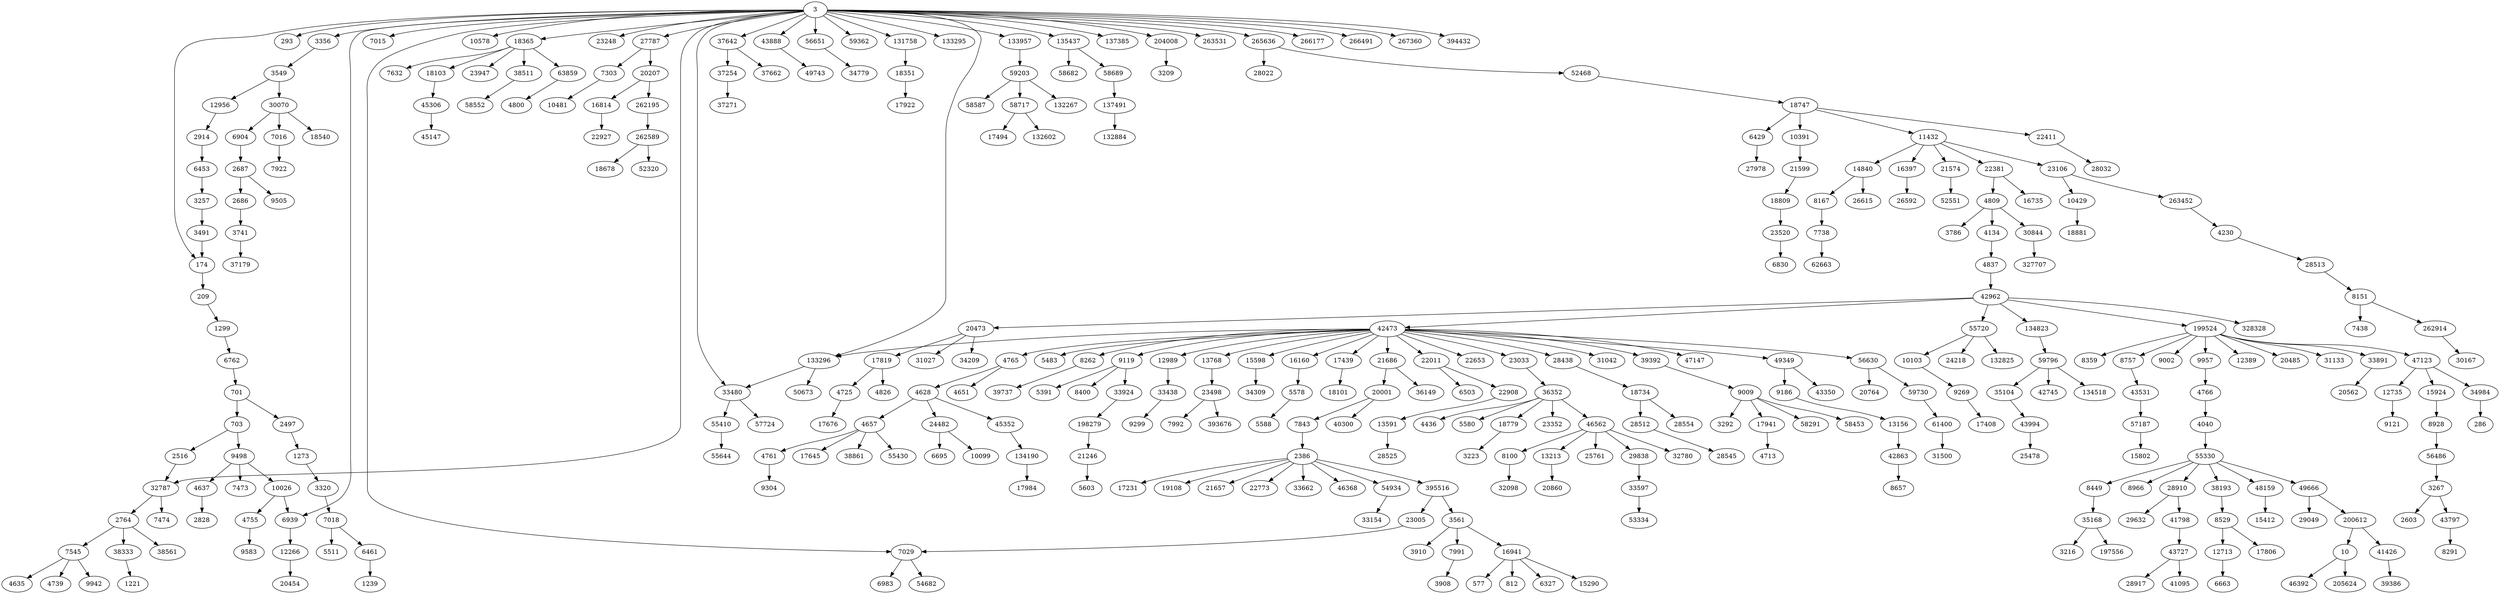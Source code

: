 digraph {
  // Node definitions.
  3;
  10;
  174;
  209;
  286;
  293;
  577;
  701;
  703;
  812;
  1221;
  1239;
  1273;
  1299;
  2386;
  2497;
  2516;
  2603;
  2686;
  2687;
  2764;
  2828;
  2914;
  3209;
  3216;
  3223;
  3257;
  3267;
  3292;
  3320;
  3356;
  3491;
  3549;
  3561;
  3741;
  3786;
  3908;
  3910;
  4040;
  4134;
  4230;
  4436;
  4628;
  4635;
  4637;
  4651;
  4657;
  4713;
  4725;
  4739;
  4755;
  4761;
  4765;
  4766;
  4800;
  4809;
  4826;
  4837;
  5391;
  5483;
  5511;
  5578;
  5580;
  5588;
  5603;
  6327;
  6429;
  6453;
  6461;
  6503;
  6663;
  6695;
  6762;
  6830;
  6904;
  6939;
  6983;
  7015;
  7016;
  7018;
  7029;
  7303;
  7438;
  7473;
  7474;
  7545;
  7632;
  7738;
  7843;
  7922;
  7991;
  7992;
  8100;
  8151;
  8167;
  8262;
  8291;
  8359;
  8400;
  8449;
  8529;
  8657;
  8757;
  8928;
  8966;
  9002;
  9009;
  9119;
  9121;
  9186;
  9269;
  9299;
  9304;
  9498;
  9505;
  9583;
  9942;
  9957;
  10026;
  10099;
  10103;
  10391;
  10429;
  10481;
  10578;
  11432;
  12266;
  12389;
  12713;
  12735;
  12956;
  12989;
  13156;
  13213;
  13591;
  13768;
  14840;
  15290;
  15412;
  15598;
  15802;
  15924;
  16160;
  16397;
  16735;
  16814;
  16941;
  17231;
  17408;
  17439;
  17494;
  17645;
  17676;
  17806;
  17819;
  17922;
  17941;
  17984;
  18101;
  18103;
  18351;
  18365;
  18540;
  18678;
  18734;
  18747;
  18779;
  18809;
  18881;
  19108;
  20001;
  20207;
  20454;
  20473;
  20485;
  20562;
  20764;
  20860;
  21246;
  21574;
  21599;
  21657;
  21686;
  22011;
  22381;
  22411;
  22653;
  22773;
  22908;
  22927;
  23005;
  23033;
  23106;
  23248;
  23352;
  23498;
  23520;
  23947;
  24218;
  24482;
  25478;
  25761;
  26592;
  26615;
  27787;
  27978;
  28022;
  28032;
  28438;
  28512;
  28513;
  28525;
  28545;
  28554;
  28910;
  28917;
  29049;
  29632;
  29838;
  30070;
  30167;
  30844;
  31027;
  31042;
  31133;
  31500;
  32098;
  32780;
  32787;
  33154;
  33438;
  33480;
  33597;
  33662;
  33891;
  33924;
  34209;
  34309;
  34779;
  34984;
  35104;
  35168;
  36149;
  36352;
  37179;
  37254;
  37271;
  37642;
  37662;
  38193;
  38333;
  38511;
  38561;
  38861;
  39386;
  39392;
  39737;
  40300;
  41095;
  41426;
  41798;
  42473;
  42745;
  42863;
  42962;
  43350;
  43531;
  43727;
  43797;
  43888;
  43994;
  45147;
  45306;
  45352;
  46368;
  46392;
  46562;
  47123;
  47147;
  48159;
  49349;
  49666;
  49743;
  50673;
  52320;
  52468;
  52551;
  53334;
  54682;
  54934;
  55330;
  55410;
  55430;
  55644;
  55720;
  56486;
  56630;
  56651;
  57187;
  57724;
  58291;
  58453;
  58552;
  58587;
  58682;
  58689;
  58717;
  59203;
  59362;
  59730;
  59796;
  61400;
  62663;
  63859;
  131758;
  132267;
  132602;
  132825;
  132884;
  133295;
  133296;
  133957;
  134190;
  134518;
  134823;
  135437;
  137385;
  137491;
  197556;
  198279;
  199524;
  200612;
  204008;
  205624;
  262195;
  262589;
  262914;
  263452;
  263531;
  265636;
  266177;
  266491;
  267360;
  327707;
  328328;
  393676;
  394432;
  395516;

  // Edge definitions.
  3 -> 174;
  3 -> 293;
  3 -> 3356;
  3 -> 6939;
  3 -> 7015;
  3 -> 7029;
  3 -> 10578;
  3 -> 18365;
  3 -> 23248;
  3 -> 27787;
  3 -> 32787;
  3 -> 33480;
  3 -> 37642;
  3 -> 43888;
  3 -> 56651;
  3 -> 59362;
  3 -> 131758;
  3 -> 133295;
  3 -> 133296;
  3 -> 133957;
  3 -> 135437;
  3 -> 137385;
  3 -> 204008;
  3 -> 263531;
  3 -> 265636;
  3 -> 266177;
  3 -> 266491;
  3 -> 267360;
  3 -> 394432;
  10 -> 46392;
  10 -> 205624;
  174 -> 209;
  209 -> 1299;
  701 -> 703;
  701 -> 2497;
  703 -> 2516;
  703 -> 9498;
  1273 -> 3320;
  1299 -> 6762;
  2386 -> 17231;
  2386 -> 19108;
  2386 -> 21657;
  2386 -> 22773;
  2386 -> 33662;
  2386 -> 46368;
  2386 -> 54934;
  2386 -> 395516;
  2497 -> 1273;
  2516 -> 32787;
  2686 -> 3741;
  2687 -> 2686;
  2687 -> 9505;
  2764 -> 7545;
  2764 -> 38333;
  2764 -> 38561;
  2914 -> 6453;
  3257 -> 3491;
  3267 -> 2603;
  3267 -> 43797;
  3320 -> 7018;
  3356 -> 3549;
  3491 -> 174;
  3549 -> 12956;
  3549 -> 30070;
  3561 -> 3910;
  3561 -> 7991;
  3561 -> 16941;
  3741 -> 37179;
  4040 -> 55330;
  4134 -> 4837;
  4230 -> 28513;
  4628 -> 4657;
  4628 -> 24482;
  4628 -> 45352;
  4637 -> 2828;
  4657 -> 4761;
  4657 -> 17645;
  4657 -> 38861;
  4657 -> 55430;
  4725 -> 17676;
  4755 -> 9583;
  4761 -> 9304;
  4765 -> 4628;
  4765 -> 4651;
  4766 -> 4040;
  4809 -> 3786;
  4809 -> 4134;
  4809 -> 30844;
  4837 -> 42962;
  5578 -> 5588;
  6429 -> 27978;
  6453 -> 3257;
  6461 -> 1239;
  6762 -> 701;
  6904 -> 2687;
  6939 -> 12266;
  7016 -> 7922;
  7018 -> 5511;
  7018 -> 6461;
  7029 -> 6983;
  7029 -> 54682;
  7303 -> 10481;
  7545 -> 4635;
  7545 -> 4739;
  7545 -> 9942;
  7738 -> 62663;
  7843 -> 2386;
  7991 -> 3908;
  8100 -> 32098;
  8151 -> 7438;
  8151 -> 262914;
  8167 -> 7738;
  8262 -> 39737;
  8449 -> 35168;
  8529 -> 12713;
  8529 -> 17806;
  8757 -> 43531;
  8928 -> 56486;
  9009 -> 3292;
  9009 -> 17941;
  9009 -> 58291;
  9009 -> 58453;
  9119 -> 5391;
  9119 -> 8400;
  9119 -> 33924;
  9186 -> 13156;
  9269 -> 17408;
  9498 -> 4637;
  9498 -> 7473;
  9498 -> 10026;
  9957 -> 4766;
  10026 -> 4755;
  10026 -> 6939;
  10103 -> 9269;
  10391 -> 21599;
  10429 -> 18881;
  11432 -> 14840;
  11432 -> 16397;
  11432 -> 21574;
  11432 -> 22381;
  11432 -> 23106;
  12266 -> 20454;
  12713 -> 6663;
  12735 -> 9121;
  12956 -> 2914;
  12989 -> 33438;
  13156 -> 42863;
  13213 -> 20860;
  13591 -> 28525;
  13768 -> 23498;
  14840 -> 8167;
  14840 -> 26615;
  15598 -> 34309;
  15924 -> 8928;
  16160 -> 5578;
  16397 -> 26592;
  16814 -> 22927;
  16941 -> 577;
  16941 -> 812;
  16941 -> 6327;
  16941 -> 15290;
  17439 -> 18101;
  17819 -> 4725;
  17819 -> 4826;
  17941 -> 4713;
  18103 -> 45306;
  18351 -> 17922;
  18365 -> 7632;
  18365 -> 18103;
  18365 -> 23947;
  18365 -> 38511;
  18365 -> 63859;
  18734 -> 28512;
  18734 -> 28554;
  18747 -> 6429;
  18747 -> 10391;
  18747 -> 11432;
  18747 -> 22411;
  18779 -> 3223;
  18809 -> 23520;
  20001 -> 7843;
  20001 -> 40300;
  20207 -> 16814;
  20207 -> 262195;
  20473 -> 17819;
  20473 -> 31027;
  20473 -> 34209;
  21246 -> 5603;
  21574 -> 52551;
  21599 -> 18809;
  21686 -> 20001;
  21686 -> 36149;
  22011 -> 6503;
  22011 -> 22908;
  22381 -> 4809;
  22381 -> 16735;
  22411 -> 28032;
  22908 -> 13591;
  23005 -> 7029;
  23033 -> 36352;
  23106 -> 10429;
  23106 -> 263452;
  23498 -> 7992;
  23498 -> 393676;
  23520 -> 6830;
  24482 -> 6695;
  24482 -> 10099;
  27787 -> 7303;
  27787 -> 20207;
  28438 -> 18734;
  28512 -> 28545;
  28513 -> 8151;
  28910 -> 29632;
  28910 -> 41798;
  29838 -> 33597;
  30070 -> 6904;
  30070 -> 7016;
  30070 -> 18540;
  30844 -> 327707;
  32787 -> 2764;
  32787 -> 7474;
  33438 -> 9299;
  33480 -> 55410;
  33480 -> 57724;
  33597 -> 53334;
  33891 -> 20562;
  33924 -> 198279;
  34984 -> 286;
  35104 -> 43994;
  35168 -> 3216;
  35168 -> 197556;
  36352 -> 4436;
  36352 -> 5580;
  36352 -> 18779;
  36352 -> 23352;
  36352 -> 46562;
  37254 -> 37271;
  37642 -> 37254;
  37642 -> 37662;
  38193 -> 8529;
  38333 -> 1221;
  38511 -> 58552;
  39392 -> 9009;
  41426 -> 39386;
  41798 -> 43727;
  42473 -> 4765;
  42473 -> 5483;
  42473 -> 8262;
  42473 -> 9119;
  42473 -> 12989;
  42473 -> 13768;
  42473 -> 15598;
  42473 -> 16160;
  42473 -> 17439;
  42473 -> 21686;
  42473 -> 22011;
  42473 -> 22653;
  42473 -> 23033;
  42473 -> 28438;
  42473 -> 31042;
  42473 -> 39392;
  42473 -> 47147;
  42473 -> 49349;
  42473 -> 56630;
  42473 -> 133296;
  42863 -> 8657;
  42962 -> 20473;
  42962 -> 42473;
  42962 -> 55720;
  42962 -> 134823;
  42962 -> 199524;
  42962 -> 328328;
  43531 -> 57187;
  43727 -> 28917;
  43727 -> 41095;
  43797 -> 8291;
  43888 -> 49743;
  43994 -> 25478;
  45306 -> 45147;
  45352 -> 134190;
  46562 -> 8100;
  46562 -> 13213;
  46562 -> 25761;
  46562 -> 29838;
  46562 -> 32780;
  47123 -> 12735;
  47123 -> 15924;
  47123 -> 34984;
  48159 -> 15412;
  49349 -> 9186;
  49349 -> 43350;
  49666 -> 29049;
  49666 -> 200612;
  52468 -> 18747;
  54934 -> 33154;
  55330 -> 8449;
  55330 -> 8966;
  55330 -> 28910;
  55330 -> 38193;
  55330 -> 48159;
  55330 -> 49666;
  55410 -> 55644;
  55720 -> 10103;
  55720 -> 24218;
  55720 -> 132825;
  56486 -> 3267;
  56630 -> 20764;
  56630 -> 59730;
  56651 -> 34779;
  57187 -> 15802;
  58689 -> 137491;
  58717 -> 17494;
  58717 -> 132602;
  59203 -> 58587;
  59203 -> 58717;
  59203 -> 132267;
  59730 -> 61400;
  59796 -> 35104;
  59796 -> 42745;
  59796 -> 134518;
  61400 -> 31500;
  63859 -> 4800;
  131758 -> 18351;
  133296 -> 33480;
  133296 -> 50673;
  133957 -> 59203;
  134190 -> 17984;
  134823 -> 59796;
  135437 -> 58682;
  135437 -> 58689;
  137491 -> 132884;
  198279 -> 21246;
  199524 -> 8359;
  199524 -> 8757;
  199524 -> 9002;
  199524 -> 9957;
  199524 -> 12389;
  199524 -> 20485;
  199524 -> 31133;
  199524 -> 33891;
  199524 -> 47123;
  200612 -> 10;
  200612 -> 41426;
  204008 -> 3209;
  262195 -> 262589;
  262589 -> 18678;
  262589 -> 52320;
  262914 -> 30167;
  263452 -> 4230;
  265636 -> 28022;
  265636 -> 52468;
  395516 -> 3561;
  395516 -> 23005;
}